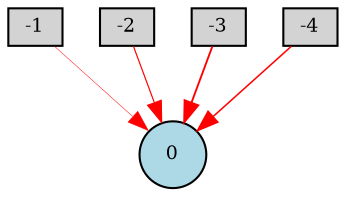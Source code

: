 digraph {
	node [fontsize=9 height=0.2 shape=circle width=0.2]
	-1 [fillcolor=lightgray shape=box style=filled]
	-2 [fillcolor=lightgray shape=box style=filled]
	-3 [fillcolor=lightgray shape=box style=filled]
	-4 [fillcolor=lightgray shape=box style=filled]
	0 [fillcolor=lightblue style=filled]
	-4 -> 0 [color=red penwidth=0.7369607691729224 style=solid]
	-1 -> 0 [color=red penwidth=0.23041860999202798 style=solid]
	-3 -> 0 [color=red penwidth=0.8987213169461662 style=solid]
	-2 -> 0 [color=red penwidth=0.5674419701391438 style=solid]
}
